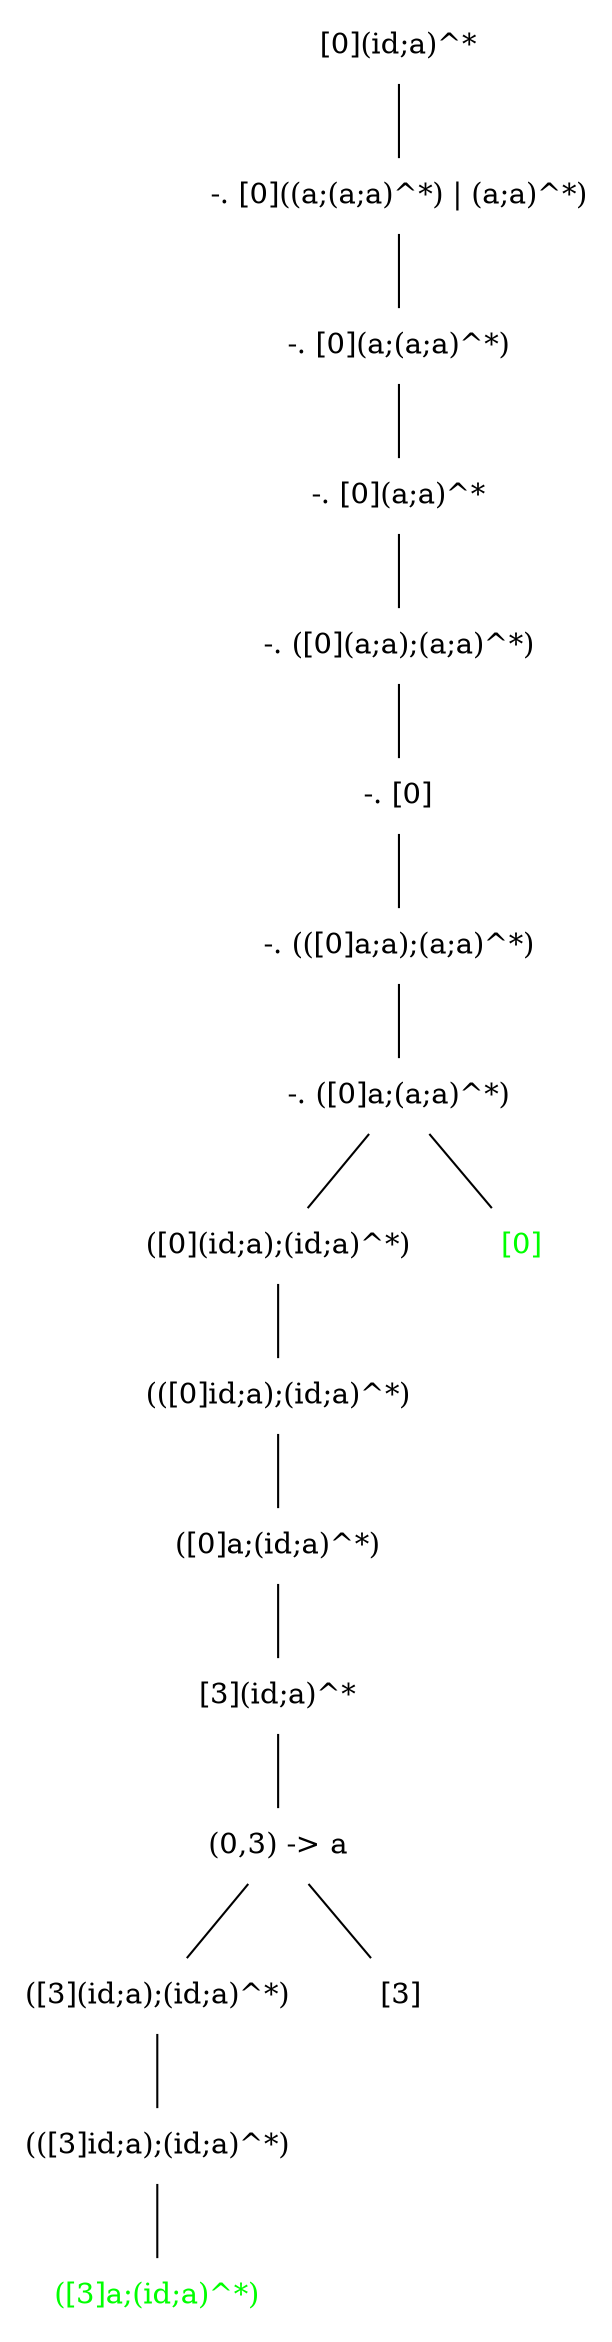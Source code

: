 graph {
node[shape="plaintext"]
N0x7f7883719168[label="[0](id;a)^*"];
N0x7f788371a918[label="-. [0]((a;(a;a)^*) | (a;a)^*)"];
N0x7f7884004178[label="-. [0](a;(a;a)^*)"];
N0x7f78840041e8[label="-. [0](a;a)^*"];
N0x7f7884004478[label="-. ([0](a;a);(a;a)^*)"];
N0x7f78840044e8[label="-. [0]"];
N0x7f7884004718[label="-. (([0]a;a);(a;a)^*)"];
N0x7f788371e538[label="-. ([0]a;(a;a)^*)"];
N0x7f7884004948[label="([0](id;a);(id;a)^*)"];
N0x7f7884004be8[label="(([0]id;a);(id;a)^*)"];
N0x7f7883720c58[label="([0]a;(id;a)^*)"];
N0x7f7884004c58[label="[3](id;a)^*"];
N0x7f7884004d88[label="(0,3) -> a"];
N0x7f7884004fb8[label="([3](id;a);(id;a)^*)"];
N0x7f788371af88[label="(([3]id;a);(id;a)^*)"];
N0x7f78837103c8[label="([3]a;(id;a)^*)", fontcolor=green];
N0x7f788371af88 -- N0x7f78837103c8;
N0x7f7884004fb8 -- N0x7f788371af88;
N0x7f7884004d88 -- N0x7f7884004fb8;
N0x7f7884005028[label="[3]"];
N0x7f7884004d88 -- N0x7f7884005028;
N0x7f7884004c58 -- N0x7f7884004d88;
N0x7f7883720c58 -- N0x7f7884004c58;
N0x7f7884004be8 -- N0x7f7883720c58;
N0x7f7884004948 -- N0x7f7884004be8;
N0x7f788371e538 -- N0x7f7884004948;
N0x7f78840049b8[label="[0]", fontcolor=green];
N0x7f788371e538 -- N0x7f78840049b8;
N0x7f7884004718 -- N0x7f788371e538;
N0x7f78840044e8 -- N0x7f7884004718;
N0x7f7884004478 -- N0x7f78840044e8;
N0x7f78840041e8 -- N0x7f7884004478;
N0x7f7884004178 -- N0x7f78840041e8;
N0x7f788371a918 -- N0x7f7884004178;
N0x7f7883719168 -- N0x7f788371a918;
}

